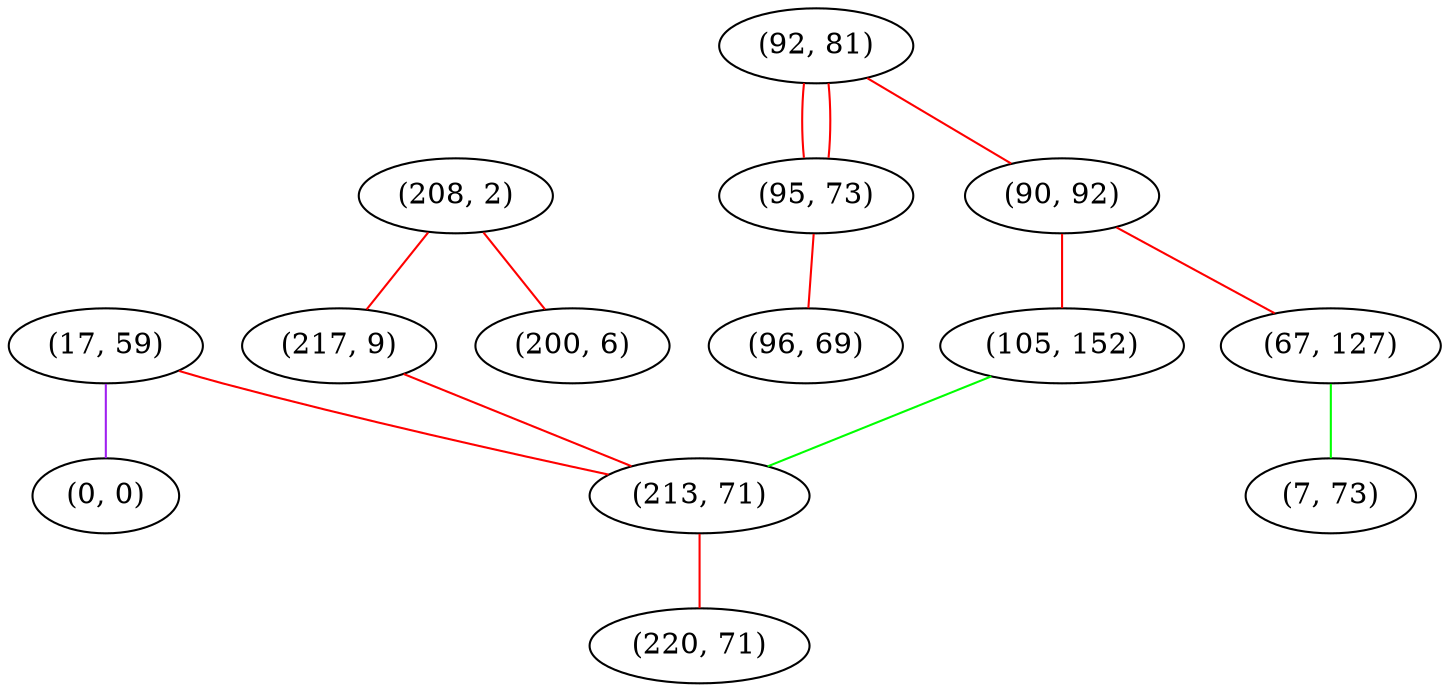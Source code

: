 graph "" {
"(17, 59)";
"(92, 81)";
"(208, 2)";
"(95, 73)";
"(90, 92)";
"(217, 9)";
"(67, 127)";
"(0, 0)";
"(96, 69)";
"(200, 6)";
"(105, 152)";
"(213, 71)";
"(220, 71)";
"(7, 73)";
"(17, 59)" -- "(213, 71)"  [color=red, key=0, weight=1];
"(17, 59)" -- "(0, 0)"  [color=purple, key=0, weight=4];
"(92, 81)" -- "(90, 92)"  [color=red, key=0, weight=1];
"(92, 81)" -- "(95, 73)"  [color=red, key=0, weight=1];
"(92, 81)" -- "(95, 73)"  [color=red, key=1, weight=1];
"(208, 2)" -- "(200, 6)"  [color=red, key=0, weight=1];
"(208, 2)" -- "(217, 9)"  [color=red, key=0, weight=1];
"(95, 73)" -- "(96, 69)"  [color=red, key=0, weight=1];
"(90, 92)" -- "(67, 127)"  [color=red, key=0, weight=1];
"(90, 92)" -- "(105, 152)"  [color=red, key=0, weight=1];
"(217, 9)" -- "(213, 71)"  [color=red, key=0, weight=1];
"(67, 127)" -- "(7, 73)"  [color=green, key=0, weight=2];
"(105, 152)" -- "(213, 71)"  [color=green, key=0, weight=2];
"(213, 71)" -- "(220, 71)"  [color=red, key=0, weight=1];
}
